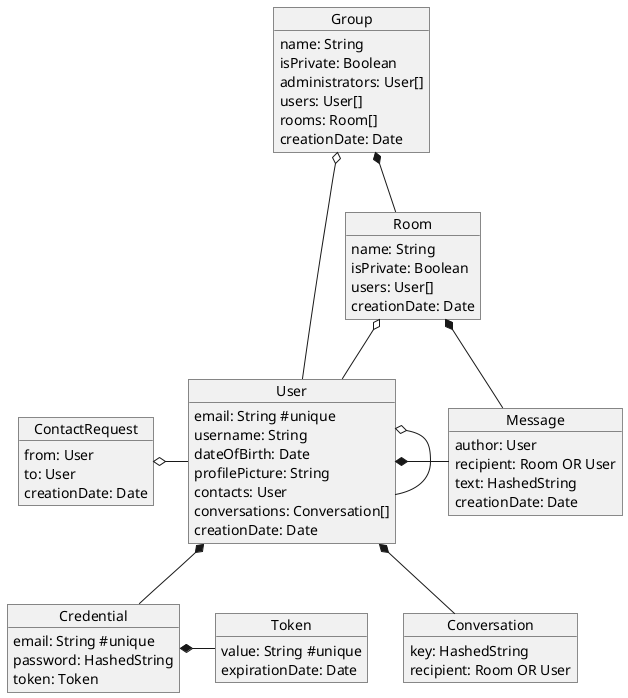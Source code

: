 @startuml
  object Credential {
    email: String #unique
    password: HashedString
    token: Token
  }

  object Token {
    value: String #unique
    expirationDate: Date
  }

  object User {
    email: String #unique
    username: String
    dateOfBirth: Date
    profilePicture: String
    contacts: User
    conversations: Conversation[]
    creationDate: Date
  }

  object Conversation {
    key: HashedString
    recipient: Room OR User
  }

  object ContactRequest {
    from: User
    to: User
    creationDate: Date
  }

  object Group {
    name: String
    isPrivate: Boolean
    administrators: User[]
    users: User[]
    rooms: Room[]
    creationDate: Date
  }

  object Room {
    name: String
    isPrivate: Boolean
    users: User[]
    creationDate: Date
  }

  object Message {
    author: User
    recipient: Room OR User
    text: HashedString
    creationDate: Date
  }

  User *-- Credential
  User *-- Conversation
  Credential *- Token
  Group *-- Room
  Group o- User
  Room o-- User
  User *- Message
  Room *- Message
  ContactRequest o- User
  User o- User
@enduml
